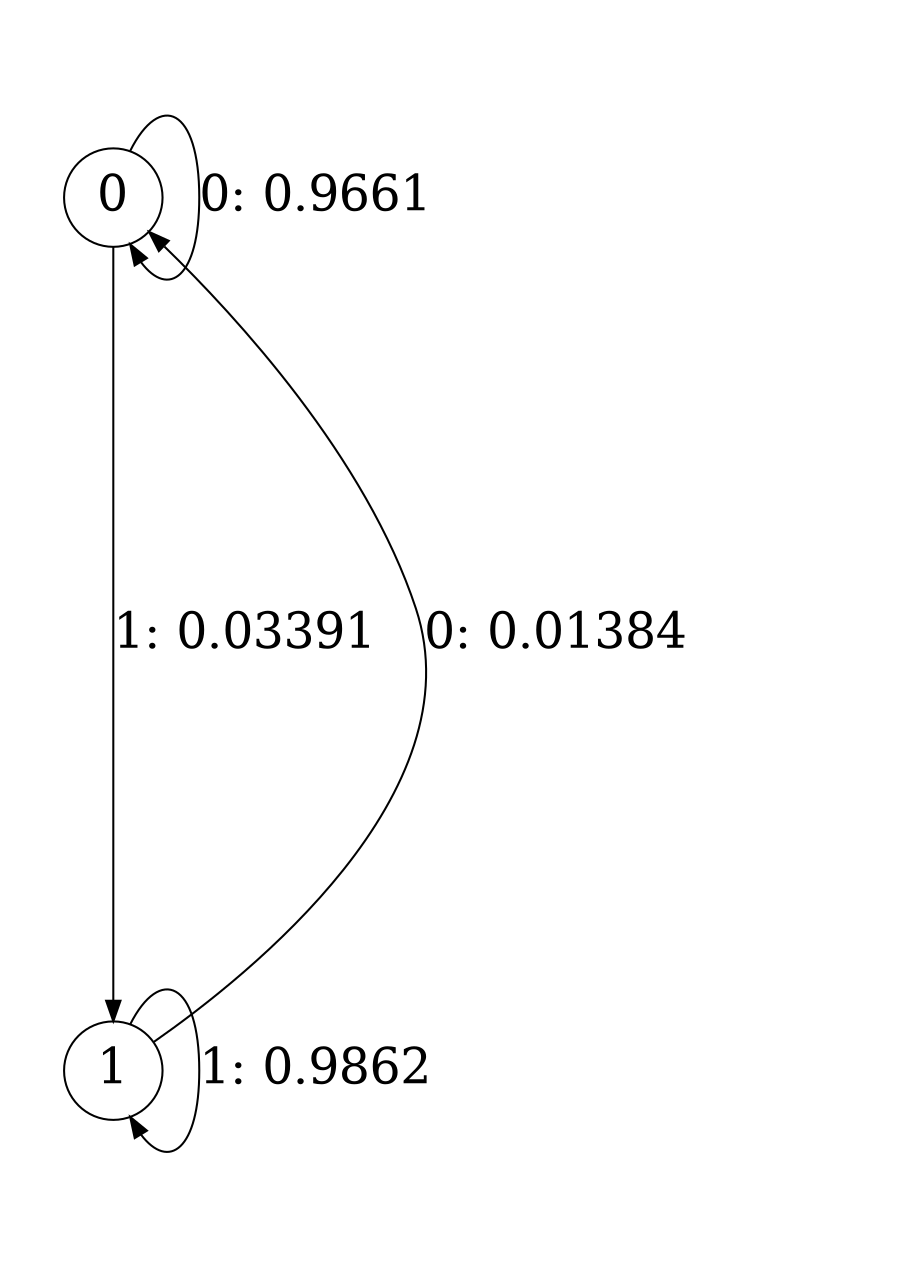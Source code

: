 digraph "ch3_both_grouped_df_L4" {
size = "6,8.5";
ratio = "fill";
node [shape = circle];
node [fontsize = 24];
edge [fontsize = 24];
0 -> 0 [label = "0: 0.9661   "];
0 -> 1 [label = "1: 0.03391  "];
1 -> 0 [label = "0: 0.01384  "];
1 -> 1 [label = "1: 0.9862   "];
}